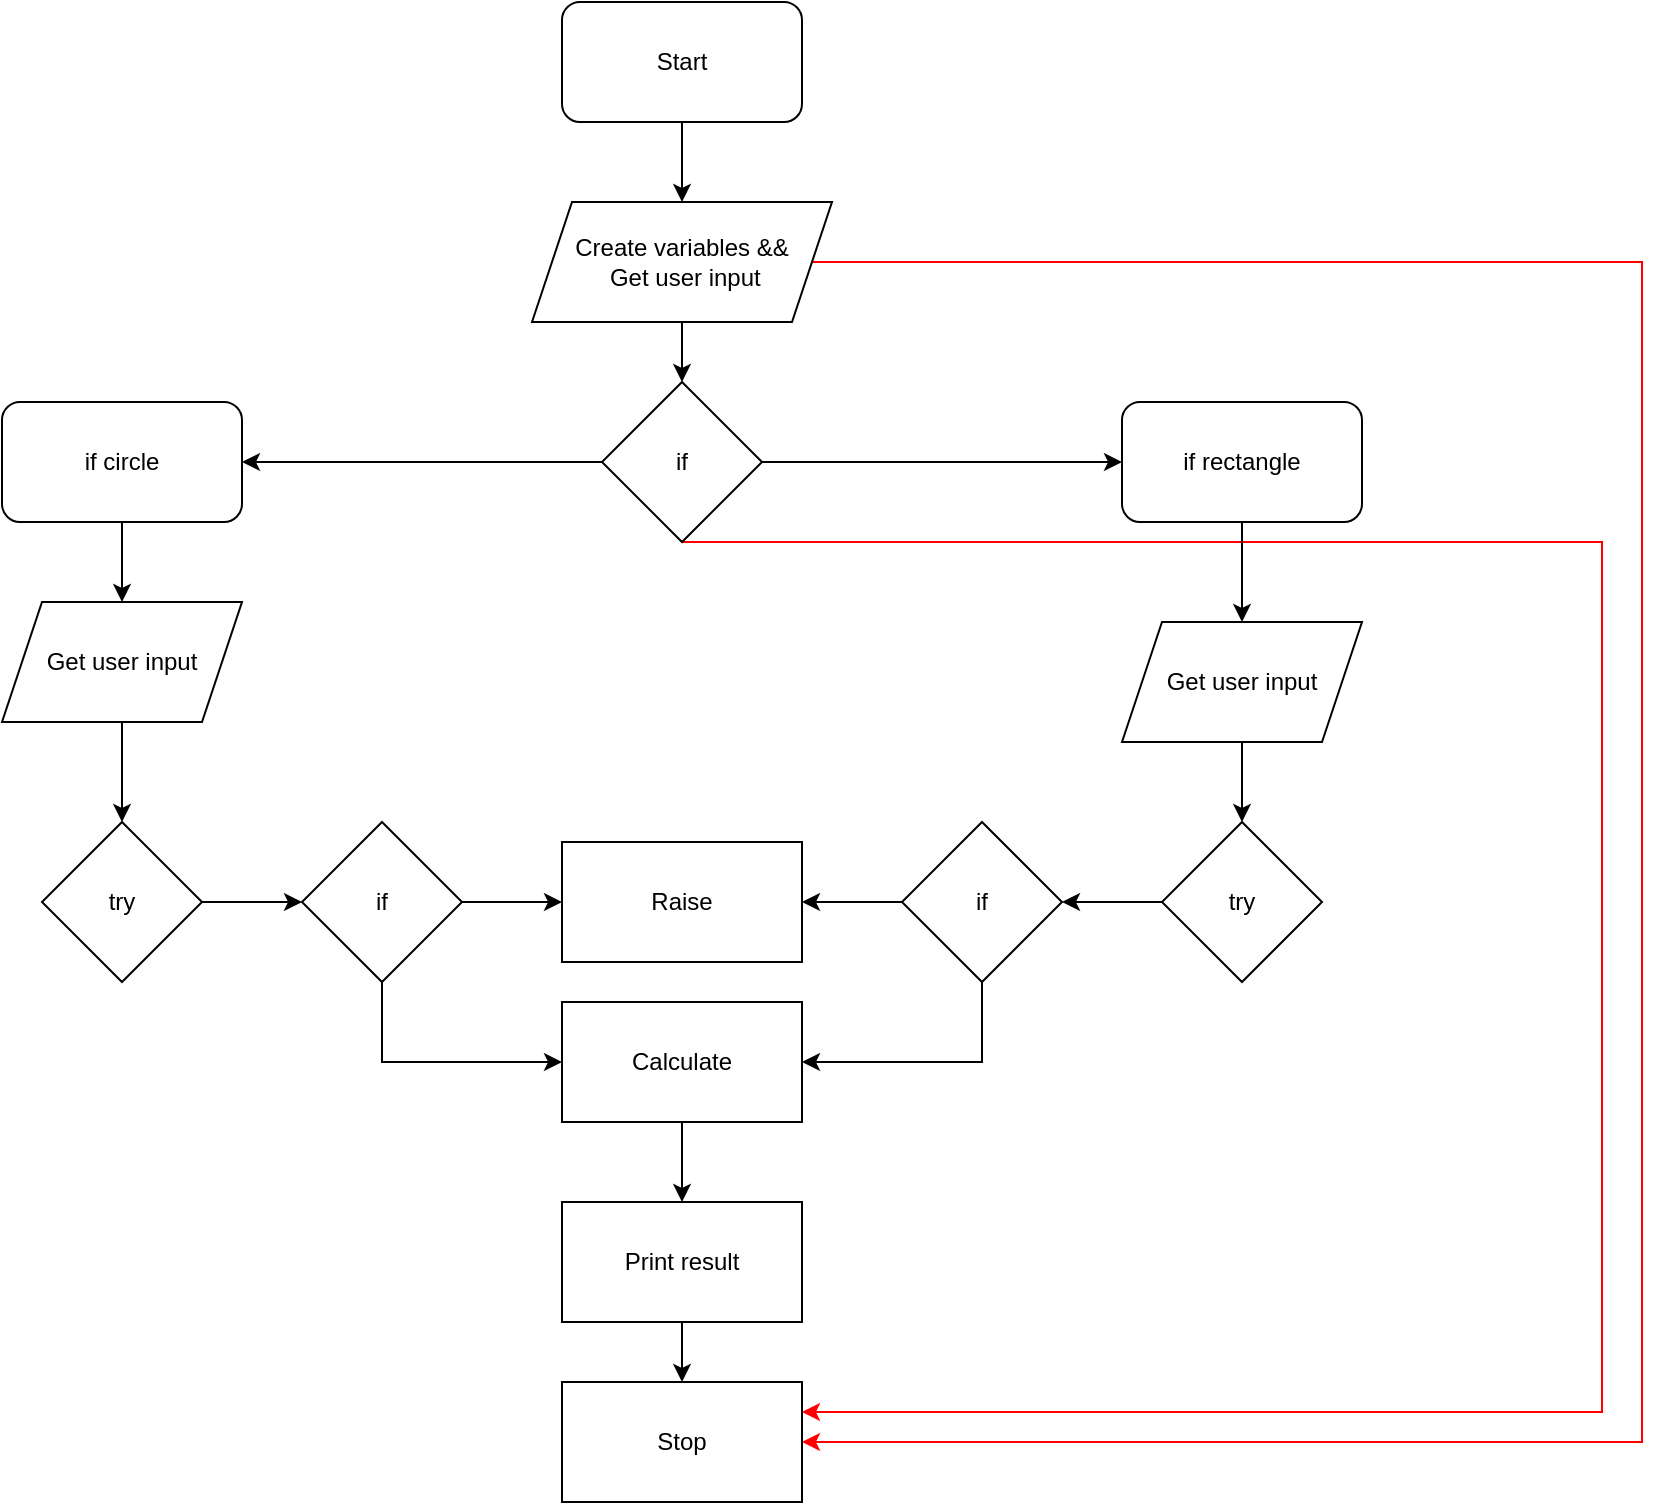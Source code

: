 <mxfile version="22.1.11" type="device">
  <diagram name="Page-1" id="xbJAehff-mAYkZwgaJYu">
    <mxGraphModel dx="2000" dy="1140" grid="1" gridSize="10" guides="1" tooltips="1" connect="1" arrows="1" fold="1" page="1" pageScale="1" pageWidth="1169" pageHeight="827" math="0" shadow="0">
      <root>
        <mxCell id="0" />
        <mxCell id="1" parent="0" />
        <mxCell id="Yw0m5sHGn3Raxbk1T0Mf-8" style="edgeStyle=orthogonalEdgeStyle;rounded=0;orthogonalLoop=1;jettySize=auto;html=1;entryX=1;entryY=0.5;entryDx=0;entryDy=0;" edge="1" parent="1" source="Yw0m5sHGn3Raxbk1T0Mf-4" target="Yw0m5sHGn3Raxbk1T0Mf-6">
          <mxGeometry relative="1" as="geometry" />
        </mxCell>
        <mxCell id="Yw0m5sHGn3Raxbk1T0Mf-9" style="edgeStyle=orthogonalEdgeStyle;rounded=0;orthogonalLoop=1;jettySize=auto;html=1;entryX=0;entryY=0.5;entryDx=0;entryDy=0;" edge="1" parent="1" source="Yw0m5sHGn3Raxbk1T0Mf-4" target="Yw0m5sHGn3Raxbk1T0Mf-7">
          <mxGeometry relative="1" as="geometry" />
        </mxCell>
        <mxCell id="Yw0m5sHGn3Raxbk1T0Mf-51" style="edgeStyle=orthogonalEdgeStyle;rounded=0;orthogonalLoop=1;jettySize=auto;html=1;exitX=0.5;exitY=1;exitDx=0;exitDy=0;entryX=1;entryY=0.25;entryDx=0;entryDy=0;strokeColor=#FF0000;" edge="1" parent="1" source="Yw0m5sHGn3Raxbk1T0Mf-4" target="Yw0m5sHGn3Raxbk1T0Mf-48">
          <mxGeometry relative="1" as="geometry">
            <Array as="points">
              <mxPoint x="1050" y="290" />
              <mxPoint x="1050" y="725" />
            </Array>
          </mxGeometry>
        </mxCell>
        <mxCell id="Yw0m5sHGn3Raxbk1T0Mf-4" value="if" style="rhombus;whiteSpace=wrap;html=1;" vertex="1" parent="1">
          <mxGeometry x="550" y="210" width="80" height="80" as="geometry" />
        </mxCell>
        <mxCell id="Yw0m5sHGn3Raxbk1T0Mf-33" style="edgeStyle=orthogonalEdgeStyle;rounded=0;orthogonalLoop=1;jettySize=auto;html=1;entryX=0.5;entryY=0;entryDx=0;entryDy=0;" edge="1" parent="1" source="Yw0m5sHGn3Raxbk1T0Mf-6" target="Yw0m5sHGn3Raxbk1T0Mf-32">
          <mxGeometry relative="1" as="geometry" />
        </mxCell>
        <mxCell id="Yw0m5sHGn3Raxbk1T0Mf-6" value="if circle" style="rounded=1;whiteSpace=wrap;html=1;" vertex="1" parent="1">
          <mxGeometry x="250" y="220" width="120" height="60" as="geometry" />
        </mxCell>
        <mxCell id="Yw0m5sHGn3Raxbk1T0Mf-38" style="edgeStyle=orthogonalEdgeStyle;rounded=0;orthogonalLoop=1;jettySize=auto;html=1;" edge="1" parent="1" source="Yw0m5sHGn3Raxbk1T0Mf-7" target="Yw0m5sHGn3Raxbk1T0Mf-35">
          <mxGeometry relative="1" as="geometry" />
        </mxCell>
        <mxCell id="Yw0m5sHGn3Raxbk1T0Mf-7" value="if&amp;nbsp;rectangle" style="rounded=1;whiteSpace=wrap;html=1;" vertex="1" parent="1">
          <mxGeometry x="810" y="220" width="120" height="60" as="geometry" />
        </mxCell>
        <mxCell id="Yw0m5sHGn3Raxbk1T0Mf-27" value="" style="edgeStyle=orthogonalEdgeStyle;rounded=0;orthogonalLoop=1;jettySize=auto;html=1;" edge="1" parent="1" source="Yw0m5sHGn3Raxbk1T0Mf-10" target="Yw0m5sHGn3Raxbk1T0Mf-26">
          <mxGeometry relative="1" as="geometry" />
        </mxCell>
        <mxCell id="Yw0m5sHGn3Raxbk1T0Mf-10" value="try" style="rhombus;whiteSpace=wrap;html=1;" vertex="1" parent="1">
          <mxGeometry x="270" y="430" width="80" height="80" as="geometry" />
        </mxCell>
        <mxCell id="Yw0m5sHGn3Raxbk1T0Mf-44" style="edgeStyle=orthogonalEdgeStyle;rounded=0;orthogonalLoop=1;jettySize=auto;html=1;entryX=0.5;entryY=0;entryDx=0;entryDy=0;" edge="1" parent="1" source="Yw0m5sHGn3Raxbk1T0Mf-15" target="Yw0m5sHGn3Raxbk1T0Mf-18">
          <mxGeometry relative="1" as="geometry" />
        </mxCell>
        <mxCell id="Yw0m5sHGn3Raxbk1T0Mf-15" value="Calculate" style="whiteSpace=wrap;html=1;" vertex="1" parent="1">
          <mxGeometry x="530" y="520" width="120" height="60" as="geometry" />
        </mxCell>
        <mxCell id="Yw0m5sHGn3Raxbk1T0Mf-49" style="edgeStyle=orthogonalEdgeStyle;rounded=0;orthogonalLoop=1;jettySize=auto;html=1;entryX=0.5;entryY=0;entryDx=0;entryDy=0;" edge="1" parent="1" source="Yw0m5sHGn3Raxbk1T0Mf-18" target="Yw0m5sHGn3Raxbk1T0Mf-48">
          <mxGeometry relative="1" as="geometry" />
        </mxCell>
        <mxCell id="Yw0m5sHGn3Raxbk1T0Mf-18" value="Print result&lt;br&gt;" style="whiteSpace=wrap;html=1;" vertex="1" parent="1">
          <mxGeometry x="530" y="620" width="120" height="60" as="geometry" />
        </mxCell>
        <mxCell id="Yw0m5sHGn3Raxbk1T0Mf-25" style="edgeStyle=orthogonalEdgeStyle;rounded=0;orthogonalLoop=1;jettySize=auto;html=1;entryX=0.5;entryY=0;entryDx=0;entryDy=0;" edge="1" parent="1" source="Yw0m5sHGn3Raxbk1T0Mf-22" target="Yw0m5sHGn3Raxbk1T0Mf-4">
          <mxGeometry relative="1" as="geometry" />
        </mxCell>
        <mxCell id="Yw0m5sHGn3Raxbk1T0Mf-50" style="edgeStyle=orthogonalEdgeStyle;rounded=0;orthogonalLoop=1;jettySize=auto;html=1;entryX=1;entryY=0.5;entryDx=0;entryDy=0;strokeColor=#FF0000;" edge="1" parent="1" source="Yw0m5sHGn3Raxbk1T0Mf-22" target="Yw0m5sHGn3Raxbk1T0Mf-48">
          <mxGeometry relative="1" as="geometry">
            <Array as="points">
              <mxPoint x="1070" y="150" />
              <mxPoint x="1070" y="740" />
            </Array>
          </mxGeometry>
        </mxCell>
        <mxCell id="Yw0m5sHGn3Raxbk1T0Mf-22" value="Create variables &amp;amp;&amp;amp;&lt;br&gt;&amp;nbsp;Get user input" style="shape=parallelogram;perimeter=parallelogramPerimeter;whiteSpace=wrap;html=1;fixedSize=1;" vertex="1" parent="1">
          <mxGeometry x="515" y="120" width="150" height="60" as="geometry" />
        </mxCell>
        <mxCell id="Yw0m5sHGn3Raxbk1T0Mf-24" style="edgeStyle=orthogonalEdgeStyle;rounded=0;orthogonalLoop=1;jettySize=auto;html=1;entryX=0.5;entryY=0;entryDx=0;entryDy=0;" edge="1" parent="1" source="Yw0m5sHGn3Raxbk1T0Mf-23" target="Yw0m5sHGn3Raxbk1T0Mf-22">
          <mxGeometry relative="1" as="geometry" />
        </mxCell>
        <mxCell id="Yw0m5sHGn3Raxbk1T0Mf-23" value="Start" style="rounded=1;whiteSpace=wrap;html=1;" vertex="1" parent="1">
          <mxGeometry x="530" y="20" width="120" height="60" as="geometry" />
        </mxCell>
        <mxCell id="Yw0m5sHGn3Raxbk1T0Mf-42" style="edgeStyle=orthogonalEdgeStyle;rounded=0;orthogonalLoop=1;jettySize=auto;html=1;entryX=0;entryY=0.5;entryDx=0;entryDy=0;" edge="1" parent="1" source="Yw0m5sHGn3Raxbk1T0Mf-26" target="Yw0m5sHGn3Raxbk1T0Mf-29">
          <mxGeometry relative="1" as="geometry" />
        </mxCell>
        <mxCell id="Yw0m5sHGn3Raxbk1T0Mf-47" style="edgeStyle=orthogonalEdgeStyle;rounded=0;orthogonalLoop=1;jettySize=auto;html=1;entryX=0;entryY=0.5;entryDx=0;entryDy=0;" edge="1" parent="1" source="Yw0m5sHGn3Raxbk1T0Mf-26" target="Yw0m5sHGn3Raxbk1T0Mf-15">
          <mxGeometry relative="1" as="geometry">
            <Array as="points">
              <mxPoint x="440" y="550" />
            </Array>
          </mxGeometry>
        </mxCell>
        <mxCell id="Yw0m5sHGn3Raxbk1T0Mf-26" value="if" style="rhombus;whiteSpace=wrap;html=1;" vertex="1" parent="1">
          <mxGeometry x="400" y="430" width="80" height="80" as="geometry" />
        </mxCell>
        <mxCell id="Yw0m5sHGn3Raxbk1T0Mf-29" value="Raise" style="whiteSpace=wrap;html=1;" vertex="1" parent="1">
          <mxGeometry x="530" y="440" width="120" height="60" as="geometry" />
        </mxCell>
        <mxCell id="Yw0m5sHGn3Raxbk1T0Mf-34" style="edgeStyle=orthogonalEdgeStyle;rounded=0;orthogonalLoop=1;jettySize=auto;html=1;entryX=0.5;entryY=0;entryDx=0;entryDy=0;" edge="1" parent="1" source="Yw0m5sHGn3Raxbk1T0Mf-32" target="Yw0m5sHGn3Raxbk1T0Mf-10">
          <mxGeometry relative="1" as="geometry" />
        </mxCell>
        <mxCell id="Yw0m5sHGn3Raxbk1T0Mf-32" value="Get user input" style="shape=parallelogram;perimeter=parallelogramPerimeter;whiteSpace=wrap;html=1;fixedSize=1;" vertex="1" parent="1">
          <mxGeometry x="250" y="320" width="120" height="60" as="geometry" />
        </mxCell>
        <mxCell id="Yw0m5sHGn3Raxbk1T0Mf-37" style="edgeStyle=orthogonalEdgeStyle;rounded=0;orthogonalLoop=1;jettySize=auto;html=1;" edge="1" parent="1" source="Yw0m5sHGn3Raxbk1T0Mf-35" target="Yw0m5sHGn3Raxbk1T0Mf-36">
          <mxGeometry relative="1" as="geometry" />
        </mxCell>
        <mxCell id="Yw0m5sHGn3Raxbk1T0Mf-35" value="Get user input" style="shape=parallelogram;perimeter=parallelogramPerimeter;whiteSpace=wrap;html=1;fixedSize=1;" vertex="1" parent="1">
          <mxGeometry x="810" y="330" width="120" height="60" as="geometry" />
        </mxCell>
        <mxCell id="Yw0m5sHGn3Raxbk1T0Mf-41" style="edgeStyle=orthogonalEdgeStyle;rounded=0;orthogonalLoop=1;jettySize=auto;html=1;entryX=1;entryY=0.5;entryDx=0;entryDy=0;" edge="1" parent="1" source="Yw0m5sHGn3Raxbk1T0Mf-36" target="Yw0m5sHGn3Raxbk1T0Mf-40">
          <mxGeometry relative="1" as="geometry" />
        </mxCell>
        <mxCell id="Yw0m5sHGn3Raxbk1T0Mf-36" value="try" style="rhombus;whiteSpace=wrap;html=1;" vertex="1" parent="1">
          <mxGeometry x="830" y="430" width="80" height="80" as="geometry" />
        </mxCell>
        <mxCell id="Yw0m5sHGn3Raxbk1T0Mf-45" style="edgeStyle=orthogonalEdgeStyle;rounded=0;orthogonalLoop=1;jettySize=auto;html=1;entryX=1;entryY=0.5;entryDx=0;entryDy=0;" edge="1" parent="1" source="Yw0m5sHGn3Raxbk1T0Mf-40" target="Yw0m5sHGn3Raxbk1T0Mf-29">
          <mxGeometry relative="1" as="geometry" />
        </mxCell>
        <mxCell id="Yw0m5sHGn3Raxbk1T0Mf-46" style="edgeStyle=orthogonalEdgeStyle;rounded=0;orthogonalLoop=1;jettySize=auto;html=1;entryX=1;entryY=0.5;entryDx=0;entryDy=0;" edge="1" parent="1" source="Yw0m5sHGn3Raxbk1T0Mf-40" target="Yw0m5sHGn3Raxbk1T0Mf-15">
          <mxGeometry relative="1" as="geometry">
            <Array as="points">
              <mxPoint x="740" y="550" />
            </Array>
          </mxGeometry>
        </mxCell>
        <mxCell id="Yw0m5sHGn3Raxbk1T0Mf-40" value="if" style="rhombus;whiteSpace=wrap;html=1;" vertex="1" parent="1">
          <mxGeometry x="700" y="430" width="80" height="80" as="geometry" />
        </mxCell>
        <mxCell id="Yw0m5sHGn3Raxbk1T0Mf-48" value="Stop" style="whiteSpace=wrap;html=1;" vertex="1" parent="1">
          <mxGeometry x="530" y="710" width="120" height="60" as="geometry" />
        </mxCell>
      </root>
    </mxGraphModel>
  </diagram>
</mxfile>
